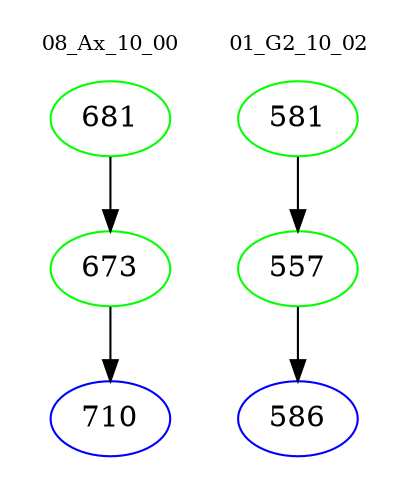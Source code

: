 digraph{
subgraph cluster_0 {
color = white
label = "08_Ax_10_00";
fontsize=10;
T0_681 [label="681", color="green"]
T0_681 -> T0_673 [color="black"]
T0_673 [label="673", color="green"]
T0_673 -> T0_710 [color="black"]
T0_710 [label="710", color="blue"]
}
subgraph cluster_1 {
color = white
label = "01_G2_10_02";
fontsize=10;
T1_581 [label="581", color="green"]
T1_581 -> T1_557 [color="black"]
T1_557 [label="557", color="green"]
T1_557 -> T1_586 [color="black"]
T1_586 [label="586", color="blue"]
}
}
